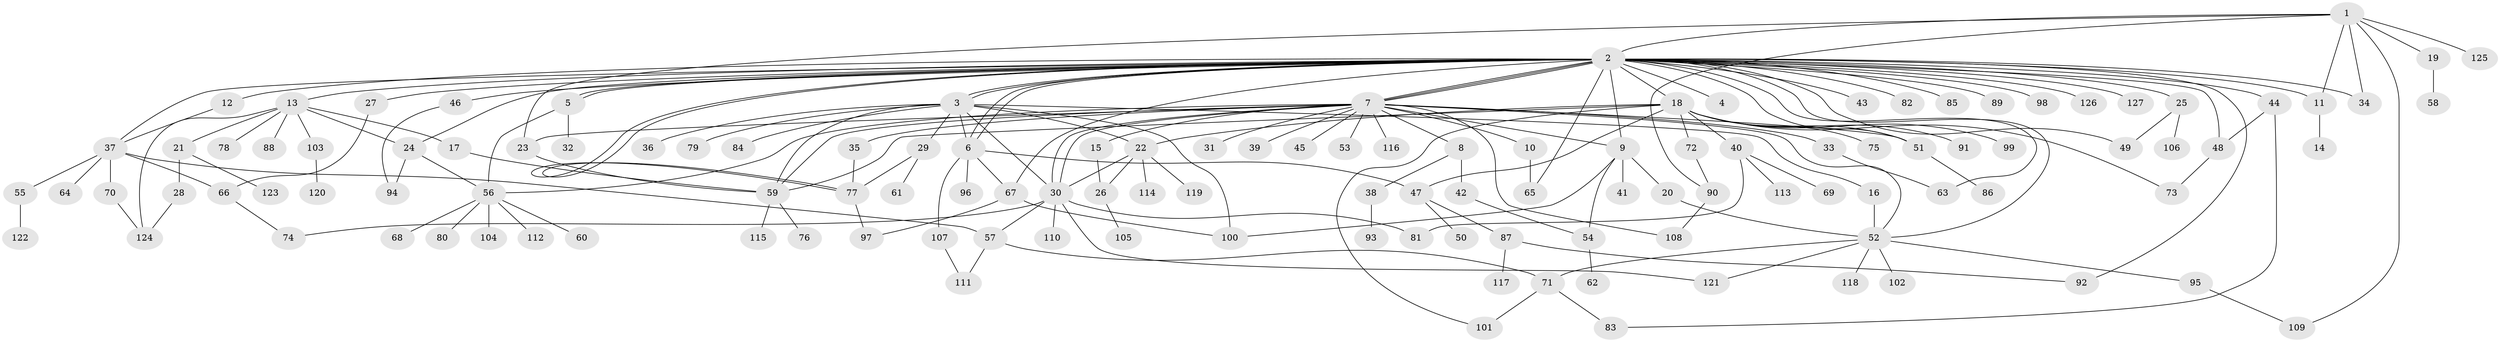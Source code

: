 // coarse degree distribution, {24: 0.02631578947368421, 2: 0.2894736842105263, 3: 0.15789473684210525, 14: 0.02631578947368421, 1: 0.47368421052631576, 8: 0.02631578947368421}
// Generated by graph-tools (version 1.1) at 2025/18/03/04/25 18:18:08]
// undirected, 127 vertices, 184 edges
graph export_dot {
graph [start="1"]
  node [color=gray90,style=filled];
  1;
  2;
  3;
  4;
  5;
  6;
  7;
  8;
  9;
  10;
  11;
  12;
  13;
  14;
  15;
  16;
  17;
  18;
  19;
  20;
  21;
  22;
  23;
  24;
  25;
  26;
  27;
  28;
  29;
  30;
  31;
  32;
  33;
  34;
  35;
  36;
  37;
  38;
  39;
  40;
  41;
  42;
  43;
  44;
  45;
  46;
  47;
  48;
  49;
  50;
  51;
  52;
  53;
  54;
  55;
  56;
  57;
  58;
  59;
  60;
  61;
  62;
  63;
  64;
  65;
  66;
  67;
  68;
  69;
  70;
  71;
  72;
  73;
  74;
  75;
  76;
  77;
  78;
  79;
  80;
  81;
  82;
  83;
  84;
  85;
  86;
  87;
  88;
  89;
  90;
  91;
  92;
  93;
  94;
  95;
  96;
  97;
  98;
  99;
  100;
  101;
  102;
  103;
  104;
  105;
  106;
  107;
  108;
  109;
  110;
  111;
  112;
  113;
  114;
  115;
  116;
  117;
  118;
  119;
  120;
  121;
  122;
  123;
  124;
  125;
  126;
  127;
  1 -- 2;
  1 -- 11;
  1 -- 19;
  1 -- 23;
  1 -- 34;
  1 -- 90;
  1 -- 109;
  1 -- 125;
  2 -- 3;
  2 -- 3;
  2 -- 4;
  2 -- 5;
  2 -- 5;
  2 -- 6;
  2 -- 6;
  2 -- 7;
  2 -- 7;
  2 -- 7;
  2 -- 9;
  2 -- 11;
  2 -- 12;
  2 -- 13;
  2 -- 18;
  2 -- 24;
  2 -- 25;
  2 -- 27;
  2 -- 34;
  2 -- 37;
  2 -- 43;
  2 -- 44;
  2 -- 46;
  2 -- 48;
  2 -- 49;
  2 -- 51;
  2 -- 52;
  2 -- 63;
  2 -- 65;
  2 -- 67;
  2 -- 77;
  2 -- 77;
  2 -- 82;
  2 -- 85;
  2 -- 89;
  2 -- 92;
  2 -- 98;
  2 -- 126;
  2 -- 127;
  3 -- 6;
  3 -- 16;
  3 -- 22;
  3 -- 29;
  3 -- 30;
  3 -- 36;
  3 -- 59;
  3 -- 79;
  3 -- 84;
  3 -- 100;
  5 -- 32;
  5 -- 56;
  6 -- 47;
  6 -- 67;
  6 -- 96;
  6 -- 107;
  7 -- 8;
  7 -- 9;
  7 -- 10;
  7 -- 15;
  7 -- 23;
  7 -- 30;
  7 -- 30;
  7 -- 31;
  7 -- 33;
  7 -- 35;
  7 -- 39;
  7 -- 45;
  7 -- 51;
  7 -- 52;
  7 -- 53;
  7 -- 56;
  7 -- 59;
  7 -- 108;
  7 -- 116;
  8 -- 38;
  8 -- 42;
  9 -- 20;
  9 -- 41;
  9 -- 54;
  9 -- 100;
  10 -- 65;
  11 -- 14;
  12 -- 37;
  13 -- 17;
  13 -- 21;
  13 -- 24;
  13 -- 78;
  13 -- 88;
  13 -- 103;
  13 -- 124;
  15 -- 26;
  16 -- 52;
  17 -- 59;
  18 -- 22;
  18 -- 40;
  18 -- 47;
  18 -- 51;
  18 -- 59;
  18 -- 72;
  18 -- 73;
  18 -- 75;
  18 -- 91;
  18 -- 99;
  18 -- 101;
  19 -- 58;
  20 -- 52;
  21 -- 28;
  21 -- 123;
  22 -- 26;
  22 -- 30;
  22 -- 114;
  22 -- 119;
  23 -- 59;
  24 -- 56;
  24 -- 94;
  25 -- 49;
  25 -- 106;
  26 -- 105;
  27 -- 66;
  28 -- 124;
  29 -- 61;
  29 -- 77;
  30 -- 57;
  30 -- 74;
  30 -- 81;
  30 -- 110;
  30 -- 121;
  33 -- 63;
  35 -- 77;
  37 -- 55;
  37 -- 57;
  37 -- 64;
  37 -- 66;
  37 -- 70;
  38 -- 93;
  40 -- 69;
  40 -- 81;
  40 -- 113;
  42 -- 54;
  44 -- 48;
  44 -- 83;
  46 -- 94;
  47 -- 50;
  47 -- 87;
  48 -- 73;
  51 -- 86;
  52 -- 71;
  52 -- 95;
  52 -- 102;
  52 -- 118;
  52 -- 121;
  54 -- 62;
  55 -- 122;
  56 -- 60;
  56 -- 68;
  56 -- 80;
  56 -- 104;
  56 -- 112;
  57 -- 71;
  57 -- 111;
  59 -- 76;
  59 -- 115;
  66 -- 74;
  67 -- 97;
  67 -- 100;
  70 -- 124;
  71 -- 83;
  71 -- 101;
  72 -- 90;
  77 -- 97;
  87 -- 92;
  87 -- 117;
  90 -- 108;
  95 -- 109;
  103 -- 120;
  107 -- 111;
}
